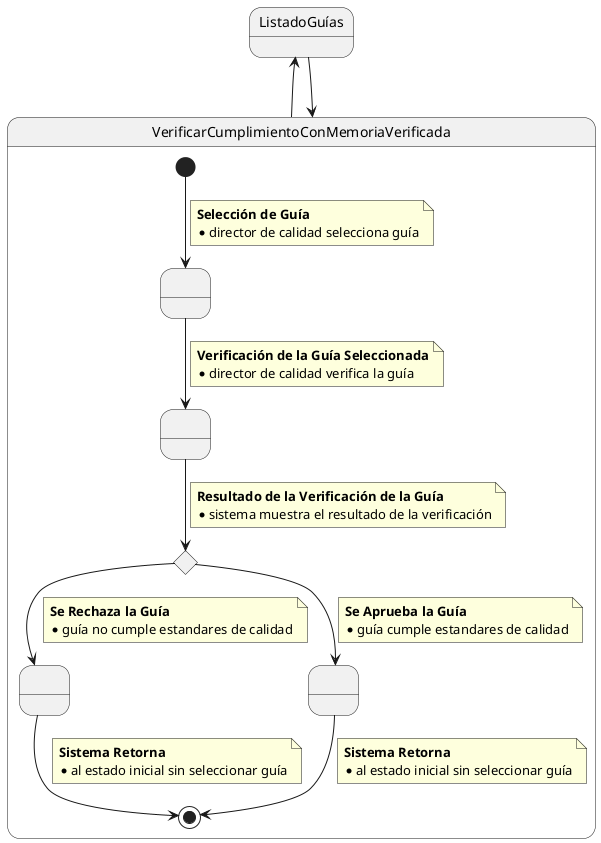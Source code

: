 @startuml
ListadoGuías -up-> VerificarCumplimientoConMemoriaVerificada

state VerificarCumplimientoConMemoriaVerificada {
    state SeleccionarGuia as " "
    state VerificarGuia as " "
    state ResultadoVerificacion <<choice>>
    state GuiaNoCumpleRequisitos as " "
    state GuiaCumpleRequisitos as " "


    [*] --> SeleccionarGuia
    note on link
    <b>Selección de Guía</b>
    * director de calidad selecciona guía
    end note

    SeleccionarGuia --> VerificarGuia
    note on link
    <b>Verificación de la Guía Seleccionada</b>
    * director de calidad verifica la guía
    end note

    VerificarGuia --> ResultadoVerificacion
    note on link
    <b>Resultado de la Verificación de la Guía</b>
    * sistema muestra el resultado de la verificación
    end note

    ResultadoVerificacion -->  GuiaNoCumpleRequisitos
    note on link
    <b>Se Rechaza la Guía</b>
    * guía no cumple estandares de calidad
    end note

     GuiaNoCumpleRequisitos --> [*]
    note on link
    <b>Sistema Retorna</b>
    * al estado inicial sin seleccionar guía
    end note

    ResultadoVerificacion -->  GuiaCumpleRequisitos
    note on link
    <b>Se Aprueba la Guía</b>
    * guía cumple estandares de calidad
    end note
    
    GuiaCumpleRequisitos --> [*]
    note on link
    <b>Sistema Retorna</b>
    * al estado inicial sin seleccionar guía
    end note
    
}

VerificarCumplimientoConMemoriaVerificada -up-> ListadoGuías
@enduml
